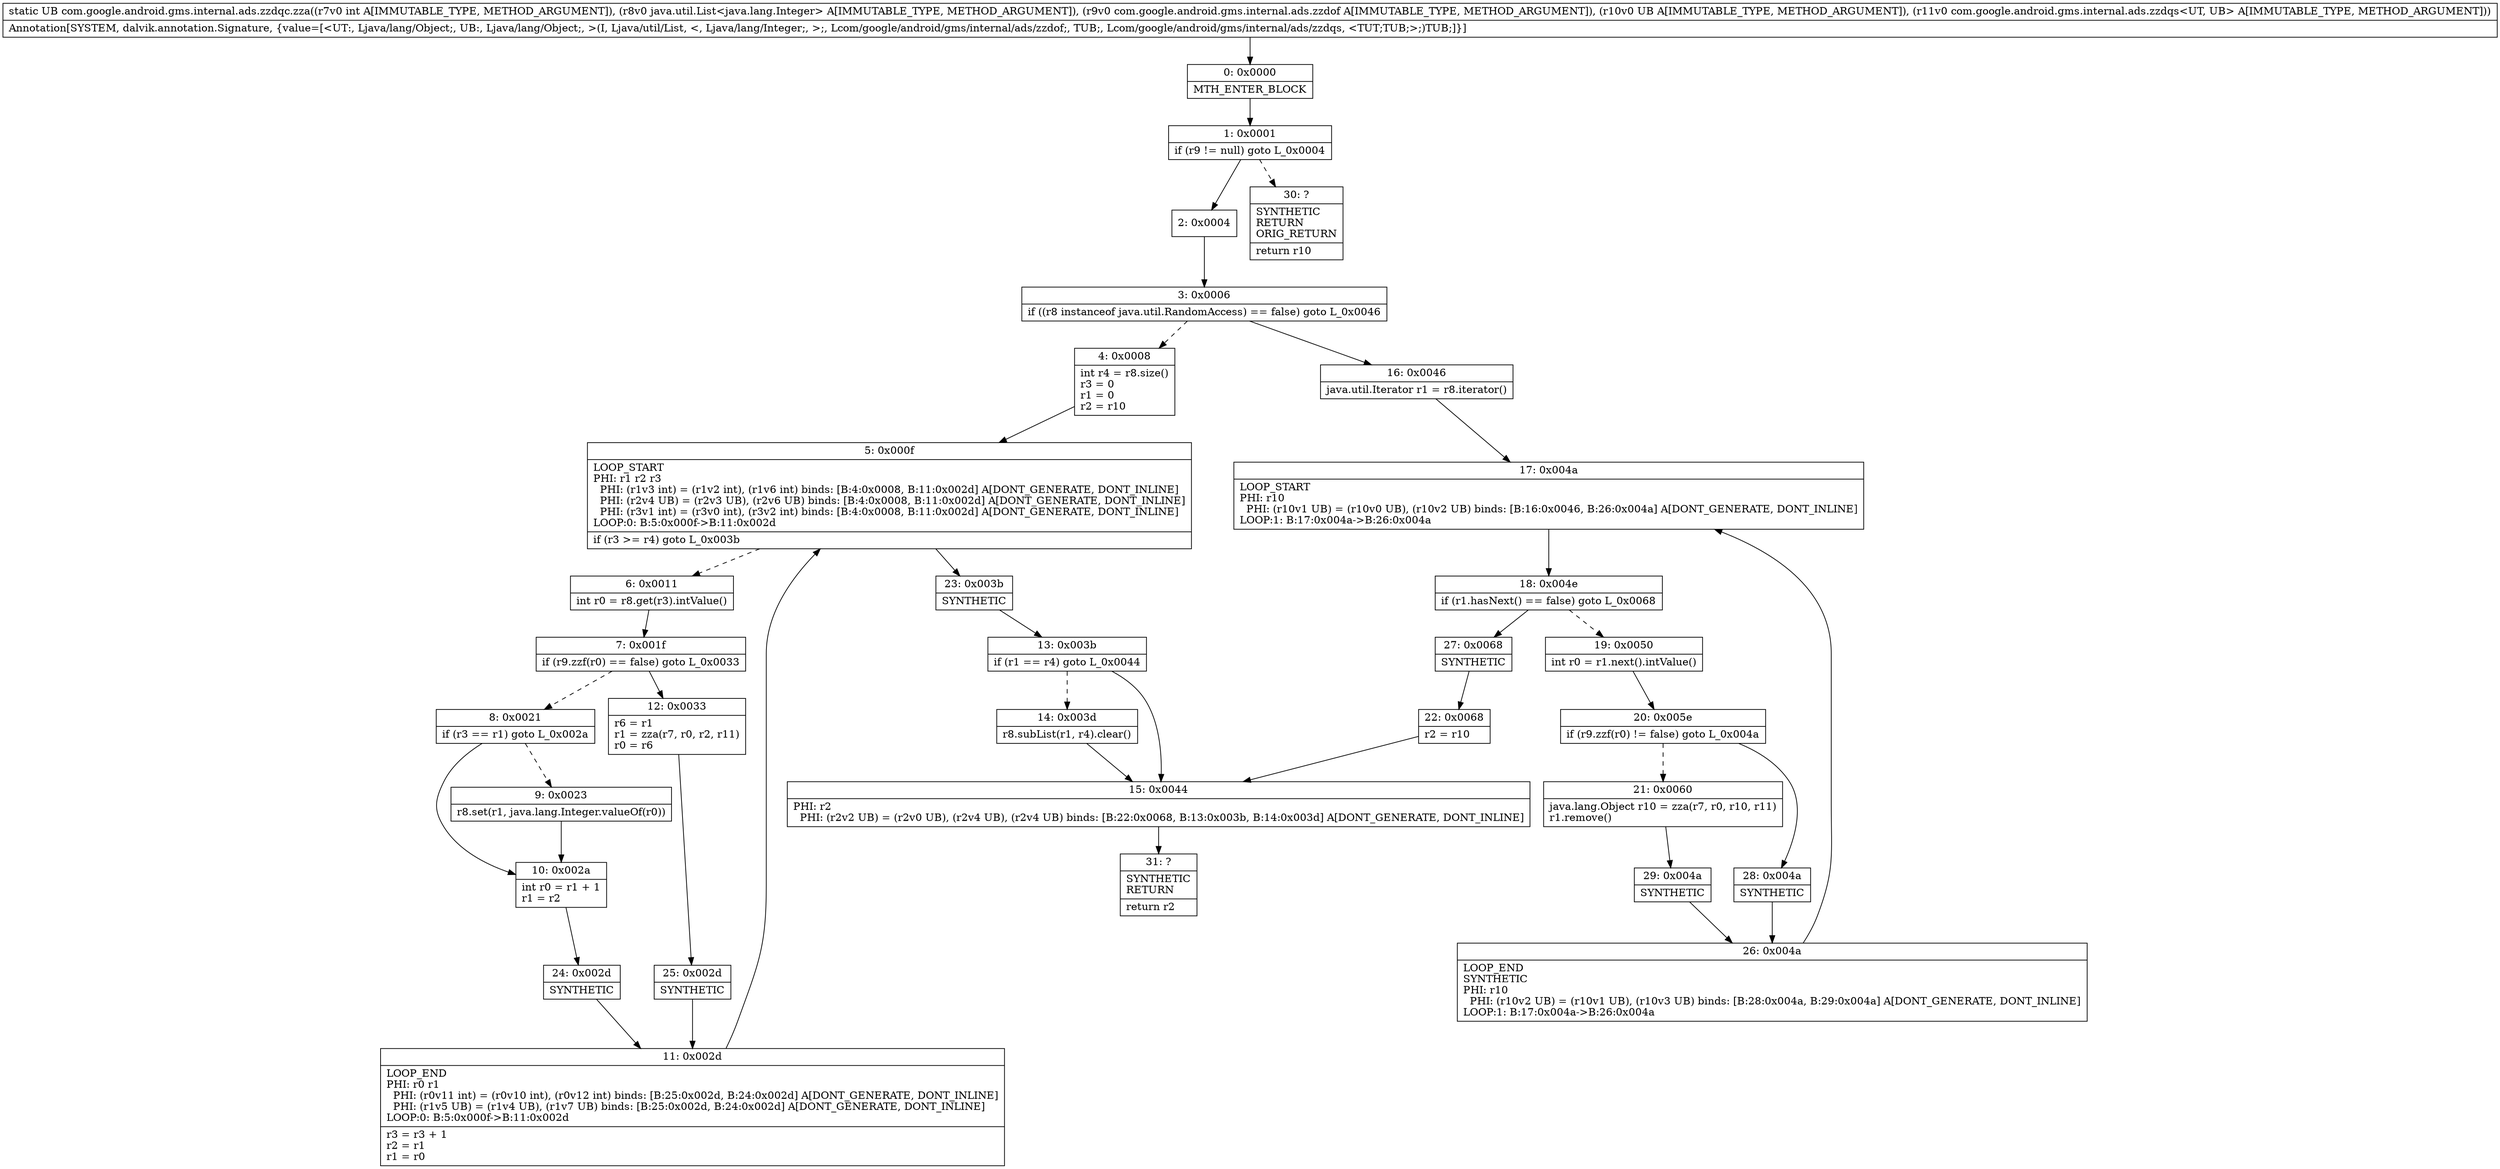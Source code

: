 digraph "CFG forcom.google.android.gms.internal.ads.zzdqc.zza(ILjava\/util\/List;Lcom\/google\/android\/gms\/internal\/ads\/zzdof;Ljava\/lang\/Object;Lcom\/google\/android\/gms\/internal\/ads\/zzdqs;)Ljava\/lang\/Object;" {
Node_0 [shape=record,label="{0\:\ 0x0000|MTH_ENTER_BLOCK\l}"];
Node_1 [shape=record,label="{1\:\ 0x0001|if (r9 != null) goto L_0x0004\l}"];
Node_2 [shape=record,label="{2\:\ 0x0004}"];
Node_3 [shape=record,label="{3\:\ 0x0006|if ((r8 instanceof java.util.RandomAccess) == false) goto L_0x0046\l}"];
Node_4 [shape=record,label="{4\:\ 0x0008|int r4 = r8.size()\lr3 = 0\lr1 = 0\lr2 = r10\l}"];
Node_5 [shape=record,label="{5\:\ 0x000f|LOOP_START\lPHI: r1 r2 r3 \l  PHI: (r1v3 int) = (r1v2 int), (r1v6 int) binds: [B:4:0x0008, B:11:0x002d] A[DONT_GENERATE, DONT_INLINE]\l  PHI: (r2v4 UB) = (r2v3 UB), (r2v6 UB) binds: [B:4:0x0008, B:11:0x002d] A[DONT_GENERATE, DONT_INLINE]\l  PHI: (r3v1 int) = (r3v0 int), (r3v2 int) binds: [B:4:0x0008, B:11:0x002d] A[DONT_GENERATE, DONT_INLINE]\lLOOP:0: B:5:0x000f\-\>B:11:0x002d\l|if (r3 \>= r4) goto L_0x003b\l}"];
Node_6 [shape=record,label="{6\:\ 0x0011|int r0 = r8.get(r3).intValue()\l}"];
Node_7 [shape=record,label="{7\:\ 0x001f|if (r9.zzf(r0) == false) goto L_0x0033\l}"];
Node_8 [shape=record,label="{8\:\ 0x0021|if (r3 == r1) goto L_0x002a\l}"];
Node_9 [shape=record,label="{9\:\ 0x0023|r8.set(r1, java.lang.Integer.valueOf(r0))\l}"];
Node_10 [shape=record,label="{10\:\ 0x002a|int r0 = r1 + 1\lr1 = r2\l}"];
Node_11 [shape=record,label="{11\:\ 0x002d|LOOP_END\lPHI: r0 r1 \l  PHI: (r0v11 int) = (r0v10 int), (r0v12 int) binds: [B:25:0x002d, B:24:0x002d] A[DONT_GENERATE, DONT_INLINE]\l  PHI: (r1v5 UB) = (r1v4 UB), (r1v7 UB) binds: [B:25:0x002d, B:24:0x002d] A[DONT_GENERATE, DONT_INLINE]\lLOOP:0: B:5:0x000f\-\>B:11:0x002d\l|r3 = r3 + 1\lr2 = r1\lr1 = r0\l}"];
Node_12 [shape=record,label="{12\:\ 0x0033|r6 = r1\lr1 = zza(r7, r0, r2, r11)\lr0 = r6\l}"];
Node_13 [shape=record,label="{13\:\ 0x003b|if (r1 == r4) goto L_0x0044\l}"];
Node_14 [shape=record,label="{14\:\ 0x003d|r8.subList(r1, r4).clear()\l}"];
Node_15 [shape=record,label="{15\:\ 0x0044|PHI: r2 \l  PHI: (r2v2 UB) = (r2v0 UB), (r2v4 UB), (r2v4 UB) binds: [B:22:0x0068, B:13:0x003b, B:14:0x003d] A[DONT_GENERATE, DONT_INLINE]\l}"];
Node_16 [shape=record,label="{16\:\ 0x0046|java.util.Iterator r1 = r8.iterator()\l}"];
Node_17 [shape=record,label="{17\:\ 0x004a|LOOP_START\lPHI: r10 \l  PHI: (r10v1 UB) = (r10v0 UB), (r10v2 UB) binds: [B:16:0x0046, B:26:0x004a] A[DONT_GENERATE, DONT_INLINE]\lLOOP:1: B:17:0x004a\-\>B:26:0x004a\l}"];
Node_18 [shape=record,label="{18\:\ 0x004e|if (r1.hasNext() == false) goto L_0x0068\l}"];
Node_19 [shape=record,label="{19\:\ 0x0050|int r0 = r1.next().intValue()\l}"];
Node_20 [shape=record,label="{20\:\ 0x005e|if (r9.zzf(r0) != false) goto L_0x004a\l}"];
Node_21 [shape=record,label="{21\:\ 0x0060|java.lang.Object r10 = zza(r7, r0, r10, r11)\lr1.remove()\l}"];
Node_22 [shape=record,label="{22\:\ 0x0068|r2 = r10\l}"];
Node_23 [shape=record,label="{23\:\ 0x003b|SYNTHETIC\l}"];
Node_24 [shape=record,label="{24\:\ 0x002d|SYNTHETIC\l}"];
Node_25 [shape=record,label="{25\:\ 0x002d|SYNTHETIC\l}"];
Node_26 [shape=record,label="{26\:\ 0x004a|LOOP_END\lSYNTHETIC\lPHI: r10 \l  PHI: (r10v2 UB) = (r10v1 UB), (r10v3 UB) binds: [B:28:0x004a, B:29:0x004a] A[DONT_GENERATE, DONT_INLINE]\lLOOP:1: B:17:0x004a\-\>B:26:0x004a\l}"];
Node_27 [shape=record,label="{27\:\ 0x0068|SYNTHETIC\l}"];
Node_28 [shape=record,label="{28\:\ 0x004a|SYNTHETIC\l}"];
Node_29 [shape=record,label="{29\:\ 0x004a|SYNTHETIC\l}"];
Node_30 [shape=record,label="{30\:\ ?|SYNTHETIC\lRETURN\lORIG_RETURN\l|return r10\l}"];
Node_31 [shape=record,label="{31\:\ ?|SYNTHETIC\lRETURN\l|return r2\l}"];
MethodNode[shape=record,label="{static UB com.google.android.gms.internal.ads.zzdqc.zza((r7v0 int A[IMMUTABLE_TYPE, METHOD_ARGUMENT]), (r8v0 java.util.List\<java.lang.Integer\> A[IMMUTABLE_TYPE, METHOD_ARGUMENT]), (r9v0 com.google.android.gms.internal.ads.zzdof A[IMMUTABLE_TYPE, METHOD_ARGUMENT]), (r10v0 UB A[IMMUTABLE_TYPE, METHOD_ARGUMENT]), (r11v0 com.google.android.gms.internal.ads.zzdqs\<UT, UB\> A[IMMUTABLE_TYPE, METHOD_ARGUMENT]))  | Annotation[SYSTEM, dalvik.annotation.Signature, \{value=[\<UT:, Ljava\/lang\/Object;, UB:, Ljava\/lang\/Object;, \>(I, Ljava\/util\/List, \<, Ljava\/lang\/Integer;, \>;, Lcom\/google\/android\/gms\/internal\/ads\/zzdof;, TUB;, Lcom\/google\/android\/gms\/internal\/ads\/zzdqs, \<TUT;TUB;\>;)TUB;]\}]\l}"];
MethodNode -> Node_0;
Node_0 -> Node_1;
Node_1 -> Node_2;
Node_1 -> Node_30[style=dashed];
Node_2 -> Node_3;
Node_3 -> Node_4[style=dashed];
Node_3 -> Node_16;
Node_4 -> Node_5;
Node_5 -> Node_6[style=dashed];
Node_5 -> Node_23;
Node_6 -> Node_7;
Node_7 -> Node_8[style=dashed];
Node_7 -> Node_12;
Node_8 -> Node_9[style=dashed];
Node_8 -> Node_10;
Node_9 -> Node_10;
Node_10 -> Node_24;
Node_11 -> Node_5;
Node_12 -> Node_25;
Node_13 -> Node_14[style=dashed];
Node_13 -> Node_15;
Node_14 -> Node_15;
Node_15 -> Node_31;
Node_16 -> Node_17;
Node_17 -> Node_18;
Node_18 -> Node_19[style=dashed];
Node_18 -> Node_27;
Node_19 -> Node_20;
Node_20 -> Node_21[style=dashed];
Node_20 -> Node_28;
Node_21 -> Node_29;
Node_22 -> Node_15;
Node_23 -> Node_13;
Node_24 -> Node_11;
Node_25 -> Node_11;
Node_26 -> Node_17;
Node_27 -> Node_22;
Node_28 -> Node_26;
Node_29 -> Node_26;
}

